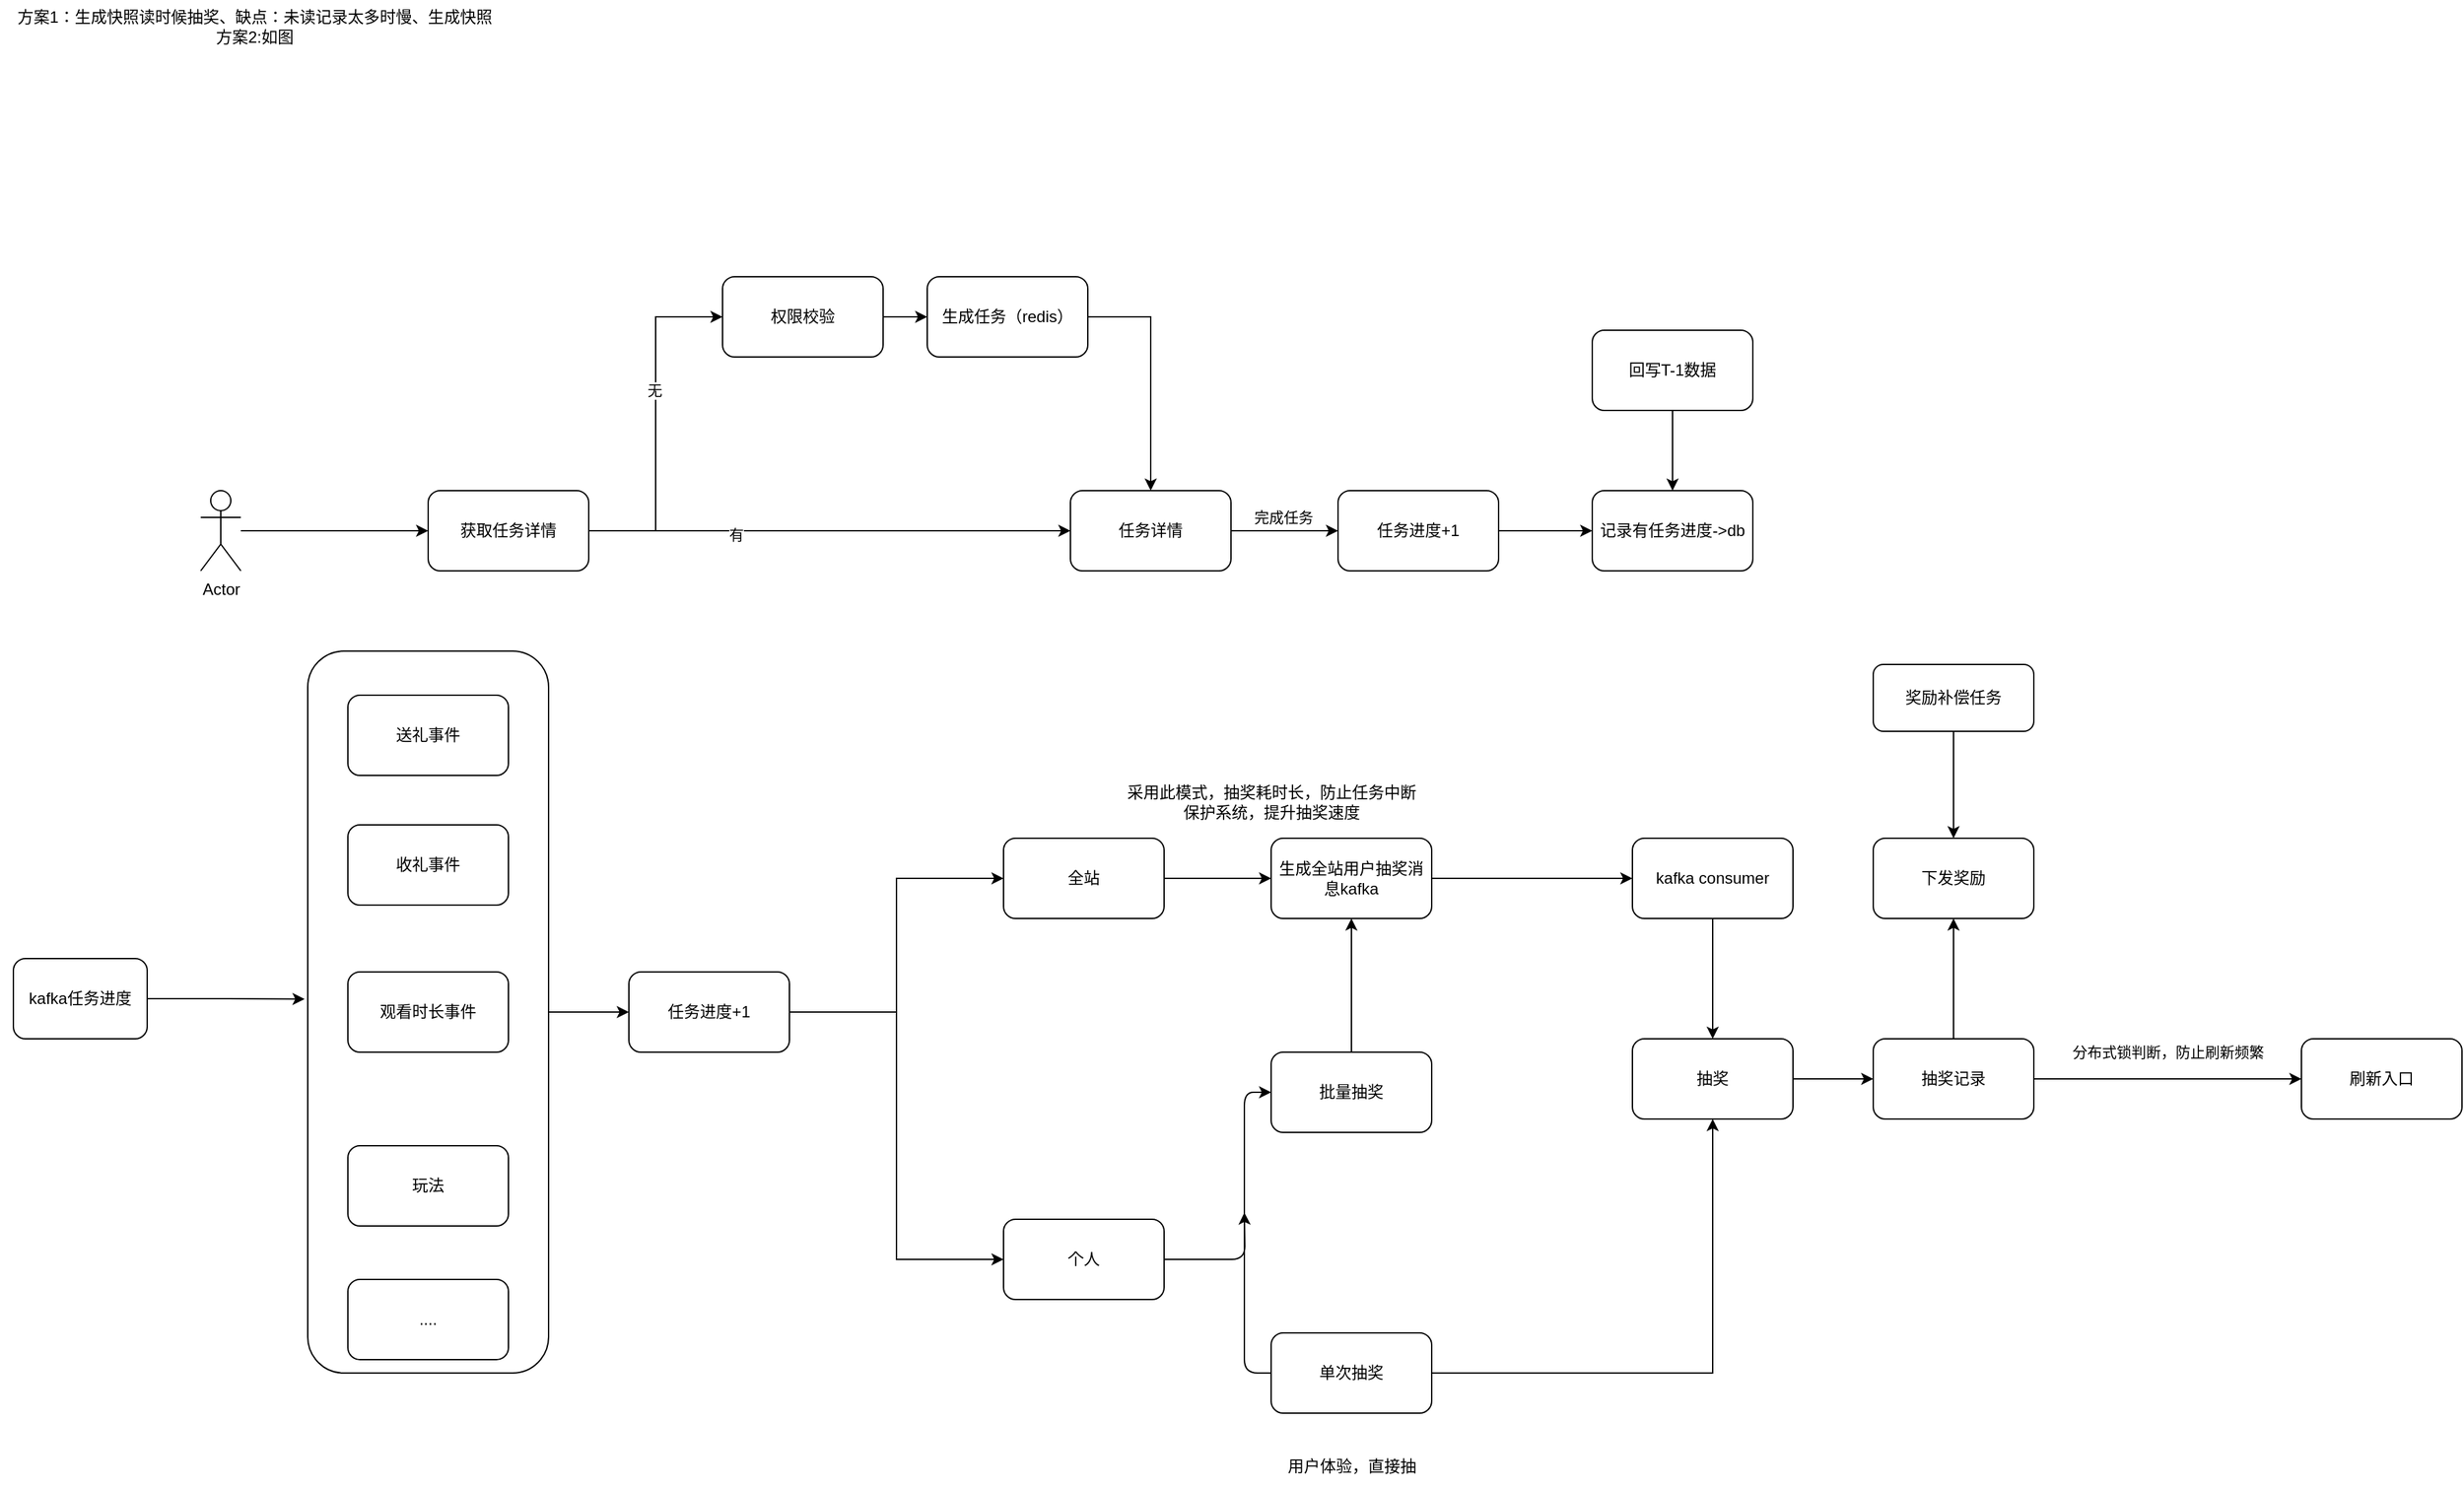 <mxfile version="21.6.6" type="github">
  <diagram name="第 1 页" id="5y6Xqfj9AS7hxCkcyC5c">
    <mxGraphModel dx="2963" dy="2776" grid="1" gridSize="10" guides="1" tooltips="1" connect="1" arrows="1" fold="1" page="1" pageScale="1" pageWidth="827" pageHeight="1169" math="0" shadow="0">
      <root>
        <mxCell id="0" />
        <mxCell id="1" parent="0" />
        <mxCell id="maS5teIkq-afN_RNYWQt-8" style="edgeStyle=orthogonalEdgeStyle;rounded=0;orthogonalLoop=1;jettySize=auto;html=1;exitX=1;exitY=0.5;exitDx=0;exitDy=0;entryX=0;entryY=0.5;entryDx=0;entryDy=0;" parent="1" source="maS5teIkq-afN_RNYWQt-6" target="eDOVY2akEdQwVWCUJnqj-24" edge="1">
          <mxGeometry relative="1" as="geometry" />
        </mxCell>
        <mxCell id="maS5teIkq-afN_RNYWQt-6" value="" style="rounded=1;whiteSpace=wrap;html=1;" parent="1" vertex="1">
          <mxGeometry x="240" y="130" width="180" height="540" as="geometry" />
        </mxCell>
        <mxCell id="eDOVY2akEdQwVWCUJnqj-37" style="edgeStyle=orthogonalEdgeStyle;rounded=0;orthogonalLoop=1;jettySize=auto;html=1;entryX=0;entryY=0.5;entryDx=0;entryDy=0;" parent="1" source="7tZ6_LmN9otQWTiCPjQR-2" target="7tZ6_LmN9otQWTiCPjQR-3" edge="1">
          <mxGeometry relative="1" as="geometry" />
        </mxCell>
        <mxCell id="7tZ6_LmN9otQWTiCPjQR-2" value="Actor" style="shape=umlActor;verticalLabelPosition=bottom;verticalAlign=top;html=1;outlineConnect=0;rounded=1;" parent="1" vertex="1">
          <mxGeometry x="160" y="10" width="30" height="60" as="geometry" />
        </mxCell>
        <mxCell id="7tZ6_LmN9otQWTiCPjQR-15" style="edgeStyle=orthogonalEdgeStyle;orthogonalLoop=1;jettySize=auto;html=1;" parent="1" source="7tZ6_LmN9otQWTiCPjQR-3" target="7tZ6_LmN9otQWTiCPjQR-4" edge="1">
          <mxGeometry relative="1" as="geometry" />
        </mxCell>
        <mxCell id="eDOVY2akEdQwVWCUJnqj-32" value="有" style="edgeLabel;html=1;align=center;verticalAlign=middle;resizable=0;points=[];" parent="7tZ6_LmN9otQWTiCPjQR-15" vertex="1" connectable="0">
          <mxGeometry x="-0.392" y="-3" relative="1" as="geometry">
            <mxPoint as="offset" />
          </mxGeometry>
        </mxCell>
        <mxCell id="eDOVY2akEdQwVWCUJnqj-33" style="edgeStyle=orthogonalEdgeStyle;rounded=0;orthogonalLoop=1;jettySize=auto;html=1;exitX=1;exitY=0.5;exitDx=0;exitDy=0;entryX=0;entryY=0.5;entryDx=0;entryDy=0;" parent="1" source="7tZ6_LmN9otQWTiCPjQR-3" target="7tZ6_LmN9otQWTiCPjQR-8" edge="1">
          <mxGeometry relative="1" as="geometry" />
        </mxCell>
        <mxCell id="eDOVY2akEdQwVWCUJnqj-36" value="无" style="edgeLabel;html=1;align=center;verticalAlign=middle;resizable=0;points=[];" parent="eDOVY2akEdQwVWCUJnqj-33" vertex="1" connectable="0">
          <mxGeometry x="0.2" y="1" relative="1" as="geometry">
            <mxPoint y="1" as="offset" />
          </mxGeometry>
        </mxCell>
        <mxCell id="7tZ6_LmN9otQWTiCPjQR-3" value="获取任务详情" style="rounded=1;whiteSpace=wrap;html=1;" parent="1" vertex="1">
          <mxGeometry x="330" y="10" width="120" height="60" as="geometry" />
        </mxCell>
        <mxCell id="7tZ6_LmN9otQWTiCPjQR-20" style="edgeStyle=orthogonalEdgeStyle;orthogonalLoop=1;jettySize=auto;html=1;entryX=0;entryY=0.5;entryDx=0;entryDy=0;" parent="1" source="7tZ6_LmN9otQWTiCPjQR-4" target="7tZ6_LmN9otQWTiCPjQR-19" edge="1">
          <mxGeometry relative="1" as="geometry" />
        </mxCell>
        <mxCell id="7tZ6_LmN9otQWTiCPjQR-21" value="完成任务&lt;br&gt;" style="edgeLabel;html=1;align=center;verticalAlign=middle;resizable=0;points=[];" parent="7tZ6_LmN9otQWTiCPjQR-20" vertex="1" connectable="0">
          <mxGeometry x="-0.025" y="3" relative="1" as="geometry">
            <mxPoint y="-7" as="offset" />
          </mxGeometry>
        </mxCell>
        <mxCell id="7tZ6_LmN9otQWTiCPjQR-4" value="任务详情" style="rounded=1;whiteSpace=wrap;html=1;" parent="1" vertex="1">
          <mxGeometry x="810" y="10" width="120" height="60" as="geometry" />
        </mxCell>
        <mxCell id="eDOVY2akEdQwVWCUJnqj-34" value="" style="edgeStyle=orthogonalEdgeStyle;rounded=0;orthogonalLoop=1;jettySize=auto;html=1;" parent="1" source="7tZ6_LmN9otQWTiCPjQR-8" target="7tZ6_LmN9otQWTiCPjQR-9" edge="1">
          <mxGeometry relative="1" as="geometry" />
        </mxCell>
        <mxCell id="7tZ6_LmN9otQWTiCPjQR-8" value="权限校验" style="rounded=1;whiteSpace=wrap;html=1;" parent="1" vertex="1">
          <mxGeometry x="550" y="-150" width="120" height="60" as="geometry" />
        </mxCell>
        <mxCell id="eDOVY2akEdQwVWCUJnqj-35" style="edgeStyle=orthogonalEdgeStyle;rounded=0;orthogonalLoop=1;jettySize=auto;html=1;exitX=1;exitY=0.5;exitDx=0;exitDy=0;" parent="1" source="7tZ6_LmN9otQWTiCPjQR-9" target="7tZ6_LmN9otQWTiCPjQR-4" edge="1">
          <mxGeometry relative="1" as="geometry" />
        </mxCell>
        <mxCell id="7tZ6_LmN9otQWTiCPjQR-9" value="生成任务（redis）" style="rounded=1;whiteSpace=wrap;html=1;" parent="1" vertex="1">
          <mxGeometry x="703" y="-150" width="120" height="60" as="geometry" />
        </mxCell>
        <mxCell id="7tZ6_LmN9otQWTiCPjQR-25" style="edgeStyle=orthogonalEdgeStyle;orthogonalLoop=1;jettySize=auto;html=1;exitX=1;exitY=0.5;exitDx=0;exitDy=0;entryX=0;entryY=0.5;entryDx=0;entryDy=0;" parent="1" source="7tZ6_LmN9otQWTiCPjQR-19" target="7tZ6_LmN9otQWTiCPjQR-24" edge="1">
          <mxGeometry relative="1" as="geometry" />
        </mxCell>
        <mxCell id="7tZ6_LmN9otQWTiCPjQR-19" value="任务进度+1" style="rounded=1;whiteSpace=wrap;html=1;" parent="1" vertex="1">
          <mxGeometry x="1010" y="10" width="120" height="60" as="geometry" />
        </mxCell>
        <mxCell id="7tZ6_LmN9otQWTiCPjQR-24" value="记录有任务进度-&amp;gt;db" style="rounded=1;whiteSpace=wrap;html=1;" parent="1" vertex="1">
          <mxGeometry x="1200" y="10" width="120" height="60" as="geometry" />
        </mxCell>
        <mxCell id="7tZ6_LmN9otQWTiCPjQR-27" style="edgeStyle=orthogonalEdgeStyle;orthogonalLoop=1;jettySize=auto;html=1;exitX=0.5;exitY=1;exitDx=0;exitDy=0;entryX=0.5;entryY=0;entryDx=0;entryDy=0;" parent="1" source="7tZ6_LmN9otQWTiCPjQR-26" target="7tZ6_LmN9otQWTiCPjQR-24" edge="1">
          <mxGeometry relative="1" as="geometry" />
        </mxCell>
        <mxCell id="7tZ6_LmN9otQWTiCPjQR-26" value="回写T-1数据" style="rounded=1;whiteSpace=wrap;html=1;" parent="1" vertex="1">
          <mxGeometry x="1200" y="-110" width="120" height="60" as="geometry" />
        </mxCell>
        <mxCell id="7tZ6_LmN9otQWTiCPjQR-47" style="edgeStyle=orthogonalEdgeStyle;orthogonalLoop=1;jettySize=auto;html=1;exitX=0;exitY=0.5;exitDx=0;exitDy=0;entryX=0;entryY=0.5;entryDx=0;entryDy=0;" parent="1" source="7tZ6_LmN9otQWTiCPjQR-42" target="7tZ6_LmN9otQWTiCPjQR-34" edge="1">
          <mxGeometry relative="1" as="geometry" />
        </mxCell>
        <mxCell id="7tZ6_LmN9otQWTiCPjQR-50" style="edgeStyle=orthogonalEdgeStyle;orthogonalLoop=1;jettySize=auto;html=1;exitX=1;exitY=0.5;exitDx=0;exitDy=0;" parent="1" source="7tZ6_LmN9otQWTiCPjQR-32" edge="1">
          <mxGeometry relative="1" as="geometry">
            <mxPoint x="940" y="550" as="targetPoint" />
          </mxGeometry>
        </mxCell>
        <mxCell id="7tZ6_LmN9otQWTiCPjQR-32" value="个人" style="rounded=1;whiteSpace=wrap;html=1;" parent="1" vertex="1">
          <mxGeometry x="760" y="555" width="120" height="60" as="geometry" />
        </mxCell>
        <mxCell id="7tZ6_LmN9otQWTiCPjQR-45" style="edgeStyle=orthogonalEdgeStyle;orthogonalLoop=1;jettySize=auto;html=1;exitX=1;exitY=0.5;exitDx=0;exitDy=0;entryX=0;entryY=0.5;entryDx=0;entryDy=0;" parent="1" source="7tZ6_LmN9otQWTiCPjQR-33" target="7tZ6_LmN9otQWTiCPjQR-36" edge="1">
          <mxGeometry relative="1" as="geometry" />
        </mxCell>
        <mxCell id="7tZ6_LmN9otQWTiCPjQR-33" value="全站" style="rounded=1;whiteSpace=wrap;html=1;" parent="1" vertex="1">
          <mxGeometry x="760" y="270" width="120" height="60" as="geometry" />
        </mxCell>
        <mxCell id="7tZ6_LmN9otQWTiCPjQR-46" style="edgeStyle=orthogonalEdgeStyle;orthogonalLoop=1;jettySize=auto;html=1;entryX=0.5;entryY=1;entryDx=0;entryDy=0;" parent="1" source="7tZ6_LmN9otQWTiCPjQR-34" target="7tZ6_LmN9otQWTiCPjQR-36" edge="1">
          <mxGeometry relative="1" as="geometry" />
        </mxCell>
        <mxCell id="7tZ6_LmN9otQWTiCPjQR-34" value="批量抽奖" style="rounded=1;whiteSpace=wrap;html=1;" parent="1" vertex="1">
          <mxGeometry x="960" y="430" width="120" height="60" as="geometry" />
        </mxCell>
        <mxCell id="eDOVY2akEdQwVWCUJnqj-9" value="" style="edgeStyle=orthogonalEdgeStyle;rounded=0;orthogonalLoop=1;jettySize=auto;html=1;" parent="1" source="7tZ6_LmN9otQWTiCPjQR-35" target="eDOVY2akEdQwVWCUJnqj-8" edge="1">
          <mxGeometry relative="1" as="geometry" />
        </mxCell>
        <mxCell id="7tZ6_LmN9otQWTiCPjQR-35" value="抽奖" style="rounded=1;whiteSpace=wrap;html=1;" parent="1" vertex="1">
          <mxGeometry x="1230" y="420" width="120" height="60" as="geometry" />
        </mxCell>
        <mxCell id="eDOVY2akEdQwVWCUJnqj-39" style="edgeStyle=orthogonalEdgeStyle;rounded=0;orthogonalLoop=1;jettySize=auto;html=1;entryX=0;entryY=0.5;entryDx=0;entryDy=0;" parent="1" source="7tZ6_LmN9otQWTiCPjQR-36" target="eDOVY2akEdQwVWCUJnqj-1" edge="1">
          <mxGeometry relative="1" as="geometry" />
        </mxCell>
        <mxCell id="7tZ6_LmN9otQWTiCPjQR-36" value="生成全站用户抽奖消息kafka" style="rounded=1;whiteSpace=wrap;html=1;" parent="1" vertex="1">
          <mxGeometry x="960" y="270" width="120" height="60" as="geometry" />
        </mxCell>
        <mxCell id="eDOVY2akEdQwVWCUJnqj-6" style="edgeStyle=orthogonalEdgeStyle;rounded=0;orthogonalLoop=1;jettySize=auto;html=1;exitX=1;exitY=0.5;exitDx=0;exitDy=0;" parent="1" source="7tZ6_LmN9otQWTiCPjQR-42" target="7tZ6_LmN9otQWTiCPjQR-35" edge="1">
          <mxGeometry relative="1" as="geometry" />
        </mxCell>
        <mxCell id="7tZ6_LmN9otQWTiCPjQR-42" value="单次抽奖" style="rounded=1;whiteSpace=wrap;html=1;" parent="1" vertex="1">
          <mxGeometry x="960" y="640" width="120" height="60" as="geometry" />
        </mxCell>
        <mxCell id="eDOVY2akEdQwVWCUJnqj-7" value="" style="edgeStyle=orthogonalEdgeStyle;rounded=0;orthogonalLoop=1;jettySize=auto;html=1;" parent="1" source="eDOVY2akEdQwVWCUJnqj-1" target="7tZ6_LmN9otQWTiCPjQR-35" edge="1">
          <mxGeometry relative="1" as="geometry" />
        </mxCell>
        <mxCell id="eDOVY2akEdQwVWCUJnqj-1" value="kafka consumer" style="rounded=1;whiteSpace=wrap;html=1;" parent="1" vertex="1">
          <mxGeometry x="1230" y="270" width="120" height="60" as="geometry" />
        </mxCell>
        <mxCell id="eDOVY2akEdQwVWCUJnqj-12" style="edgeStyle=orthogonalEdgeStyle;rounded=0;orthogonalLoop=1;jettySize=auto;html=1;entryX=0;entryY=0.5;entryDx=0;entryDy=0;" parent="1" source="eDOVY2akEdQwVWCUJnqj-8" target="eDOVY2akEdQwVWCUJnqj-11" edge="1">
          <mxGeometry relative="1" as="geometry" />
        </mxCell>
        <mxCell id="eDOVY2akEdQwVWCUJnqj-14" value="分布式锁判断，防止刷新频繁" style="edgeLabel;html=1;align=center;verticalAlign=middle;resizable=0;points=[];" parent="eDOVY2akEdQwVWCUJnqj-12" vertex="1" connectable="0">
          <mxGeometry x="-0.283" y="3" relative="1" as="geometry">
            <mxPoint x="28" y="-17" as="offset" />
          </mxGeometry>
        </mxCell>
        <mxCell id="eDOVY2akEdQwVWCUJnqj-20" style="edgeStyle=orthogonalEdgeStyle;rounded=0;orthogonalLoop=1;jettySize=auto;html=1;exitX=0.5;exitY=0;exitDx=0;exitDy=0;entryX=0.5;entryY=1;entryDx=0;entryDy=0;" parent="1" source="eDOVY2akEdQwVWCUJnqj-8" target="eDOVY2akEdQwVWCUJnqj-19" edge="1">
          <mxGeometry relative="1" as="geometry" />
        </mxCell>
        <mxCell id="eDOVY2akEdQwVWCUJnqj-8" value="抽奖记录" style="rounded=1;whiteSpace=wrap;html=1;" parent="1" vertex="1">
          <mxGeometry x="1410" y="420" width="120" height="60" as="geometry" />
        </mxCell>
        <mxCell id="eDOVY2akEdQwVWCUJnqj-11" value="刷新入口" style="rounded=1;whiteSpace=wrap;html=1;" parent="1" vertex="1">
          <mxGeometry x="1730" y="420" width="120" height="60" as="geometry" />
        </mxCell>
        <mxCell id="eDOVY2akEdQwVWCUJnqj-16" value="采用此模式，抽奖耗时长，防止任务中断&lt;br&gt;保护系统，提升抽奖速度" style="text;html=1;align=center;verticalAlign=middle;resizable=0;points=[];autosize=1;strokeColor=none;fillColor=none;" parent="1" vertex="1">
          <mxGeometry x="840" y="223" width="240" height="40" as="geometry" />
        </mxCell>
        <mxCell id="eDOVY2akEdQwVWCUJnqj-17" value="用户体验，直接抽" style="text;html=1;align=center;verticalAlign=middle;resizable=0;points=[];autosize=1;strokeColor=none;fillColor=none;" parent="1" vertex="1">
          <mxGeometry x="960" y="725" width="120" height="30" as="geometry" />
        </mxCell>
        <mxCell id="eDOVY2akEdQwVWCUJnqj-22" value="" style="edgeStyle=orthogonalEdgeStyle;rounded=0;orthogonalLoop=1;jettySize=auto;html=1;" parent="1" source="eDOVY2akEdQwVWCUJnqj-18" target="eDOVY2akEdQwVWCUJnqj-19" edge="1">
          <mxGeometry relative="1" as="geometry" />
        </mxCell>
        <mxCell id="eDOVY2akEdQwVWCUJnqj-18" value="奖励补偿任务" style="rounded=1;whiteSpace=wrap;html=1;" parent="1" vertex="1">
          <mxGeometry x="1410" y="140" width="120" height="50" as="geometry" />
        </mxCell>
        <mxCell id="eDOVY2akEdQwVWCUJnqj-19" value="下发奖励" style="rounded=1;whiteSpace=wrap;html=1;" parent="1" vertex="1">
          <mxGeometry x="1410" y="270" width="120" height="60" as="geometry" />
        </mxCell>
        <mxCell id="maS5teIkq-afN_RNYWQt-10" style="edgeStyle=orthogonalEdgeStyle;rounded=0;orthogonalLoop=1;jettySize=auto;html=1;exitX=1;exitY=0.5;exitDx=0;exitDy=0;entryX=-0.013;entryY=0.482;entryDx=0;entryDy=0;entryPerimeter=0;" parent="1" source="eDOVY2akEdQwVWCUJnqj-23" target="maS5teIkq-afN_RNYWQt-6" edge="1">
          <mxGeometry relative="1" as="geometry" />
        </mxCell>
        <mxCell id="eDOVY2akEdQwVWCUJnqj-23" value="kafka任务进度" style="rounded=1;whiteSpace=wrap;html=1;" parent="1" vertex="1">
          <mxGeometry x="20" y="360" width="100" height="60" as="geometry" />
        </mxCell>
        <mxCell id="eDOVY2akEdQwVWCUJnqj-26" style="edgeStyle=orthogonalEdgeStyle;rounded=0;orthogonalLoop=1;jettySize=auto;html=1;exitX=1;exitY=0.5;exitDx=0;exitDy=0;entryX=0;entryY=0.5;entryDx=0;entryDy=0;" parent="1" source="eDOVY2akEdQwVWCUJnqj-24" target="7tZ6_LmN9otQWTiCPjQR-33" edge="1">
          <mxGeometry relative="1" as="geometry" />
        </mxCell>
        <mxCell id="eDOVY2akEdQwVWCUJnqj-27" style="edgeStyle=orthogonalEdgeStyle;rounded=0;orthogonalLoop=1;jettySize=auto;html=1;exitX=1;exitY=0.5;exitDx=0;exitDy=0;entryX=0;entryY=0.5;entryDx=0;entryDy=0;" parent="1" source="eDOVY2akEdQwVWCUJnqj-24" target="7tZ6_LmN9otQWTiCPjQR-32" edge="1">
          <mxGeometry relative="1" as="geometry" />
        </mxCell>
        <mxCell id="eDOVY2akEdQwVWCUJnqj-24" value="任务进度+1" style="rounded=1;whiteSpace=wrap;html=1;" parent="1" vertex="1">
          <mxGeometry x="480" y="370" width="120" height="60" as="geometry" />
        </mxCell>
        <mxCell id="maS5teIkq-afN_RNYWQt-1" value="送礼事件" style="rounded=1;whiteSpace=wrap;html=1;" parent="1" vertex="1">
          <mxGeometry x="270" y="163" width="120" height="60" as="geometry" />
        </mxCell>
        <mxCell id="maS5teIkq-afN_RNYWQt-2" value="收礼事件" style="rounded=1;whiteSpace=wrap;html=1;" parent="1" vertex="1">
          <mxGeometry x="270" y="260" width="120" height="60" as="geometry" />
        </mxCell>
        <mxCell id="maS5teIkq-afN_RNYWQt-3" value="观看时长事件" style="rounded=1;whiteSpace=wrap;html=1;" parent="1" vertex="1">
          <mxGeometry x="270" y="370" width="120" height="60" as="geometry" />
        </mxCell>
        <mxCell id="maS5teIkq-afN_RNYWQt-4" value="玩法" style="rounded=1;whiteSpace=wrap;html=1;" parent="1" vertex="1">
          <mxGeometry x="270" y="500" width="120" height="60" as="geometry" />
        </mxCell>
        <mxCell id="maS5teIkq-afN_RNYWQt-5" value="...." style="rounded=1;whiteSpace=wrap;html=1;" parent="1" vertex="1">
          <mxGeometry x="270" y="600" width="120" height="60" as="geometry" />
        </mxCell>
        <mxCell id="rMzZO2Xu6Sd9lxV6x5ht-1" value="方案1：生成快照读时候抽奖、缺点：未读记录太多时慢、生成快照&lt;br&gt;方案2:如图" style="text;html=1;align=center;verticalAlign=middle;resizable=0;points=[];autosize=1;strokeColor=none;fillColor=none;" vertex="1" parent="1">
          <mxGeometry x="10" y="-357" width="380" height="40" as="geometry" />
        </mxCell>
      </root>
    </mxGraphModel>
  </diagram>
</mxfile>
